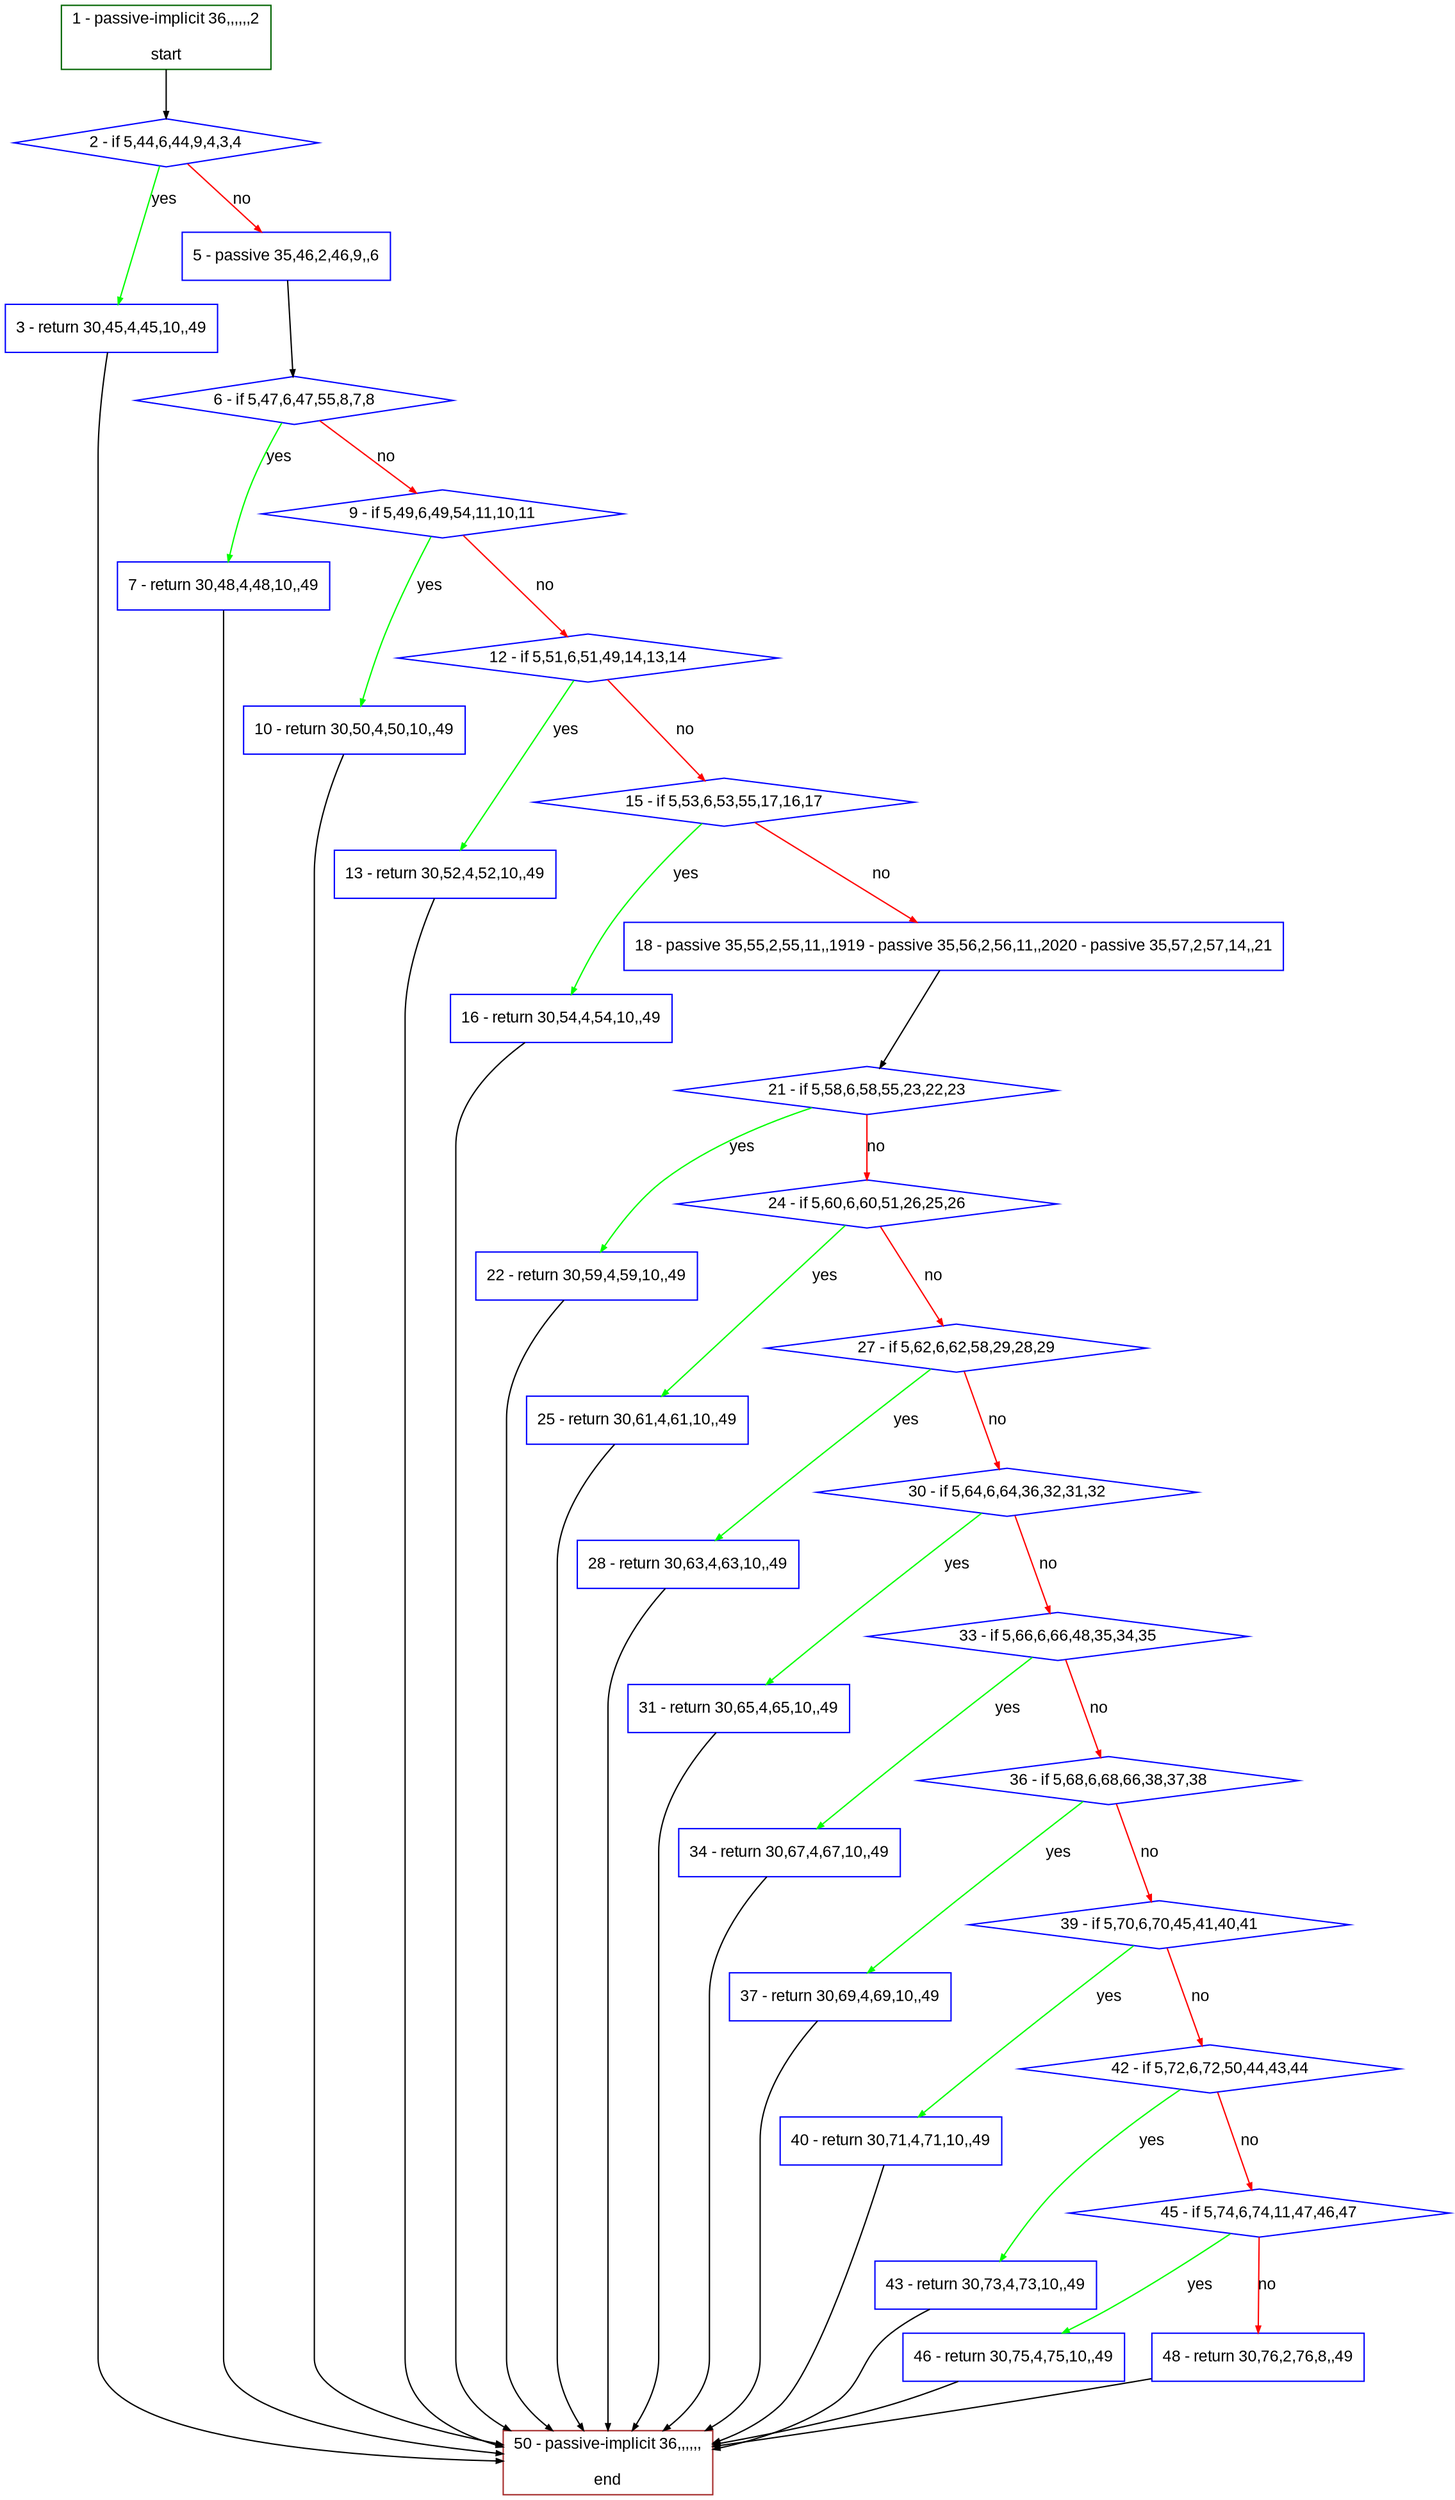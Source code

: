 digraph "" {
  graph [bgcolor="white", fillcolor="#FFFFCC", pack="true", packmode="clust", fontname="Arial", label="", fontsize="12", compound="true", style="rounded,filled"];
  node [node_initialized="no", fillcolor="white", fontname="Arial", label="", color="grey", fontsize="12", fixedsize="false", compound="true", shape="rectangle", style="filled"];
  edge [arrowtail="none", lhead="", fontcolor="black", fontname="Arial", label="", color="black", fontsize="12", arrowhead="normal", arrowsize="0.5", compound="true", ltail="", dir="forward"];
  __N1 [fillcolor="#ffffff", label="2 - if 5,44,6,44,9,4,3,4", color="#0000ff", shape="diamond", style="filled"];
  __N2 [fillcolor="#ffffff", label="1 - passive-implicit 36,,,,,,2\n\nstart", color="#006400", shape="box", style="filled"];
  __N3 [fillcolor="#ffffff", label="3 - return 30,45,4,45,10,,49", color="#0000ff", shape="box", style="filled"];
  __N4 [fillcolor="#ffffff", label="5 - passive 35,46,2,46,9,,6", color="#0000ff", shape="box", style="filled"];
  __N5 [fillcolor="#ffffff", label="50 - passive-implicit 36,,,,,,\n\nend", color="#a52a2a", shape="box", style="filled"];
  __N6 [fillcolor="#ffffff", label="6 - if 5,47,6,47,55,8,7,8", color="#0000ff", shape="diamond", style="filled"];
  __N7 [fillcolor="#ffffff", label="7 - return 30,48,4,48,10,,49", color="#0000ff", shape="box", style="filled"];
  __N8 [fillcolor="#ffffff", label="9 - if 5,49,6,49,54,11,10,11", color="#0000ff", shape="diamond", style="filled"];
  __N9 [fillcolor="#ffffff", label="10 - return 30,50,4,50,10,,49", color="#0000ff", shape="box", style="filled"];
  __N10 [fillcolor="#ffffff", label="12 - if 5,51,6,51,49,14,13,14", color="#0000ff", shape="diamond", style="filled"];
  __N11 [fillcolor="#ffffff", label="13 - return 30,52,4,52,10,,49", color="#0000ff", shape="box", style="filled"];
  __N12 [fillcolor="#ffffff", label="15 - if 5,53,6,53,55,17,16,17", color="#0000ff", shape="diamond", style="filled"];
  __N13 [fillcolor="#ffffff", label="16 - return 30,54,4,54,10,,49", color="#0000ff", shape="box", style="filled"];
  __N14 [fillcolor="#ffffff", label="18 - passive 35,55,2,55,11,,1919 - passive 35,56,2,56,11,,2020 - passive 35,57,2,57,14,,21", color="#0000ff", shape="box", style="filled"];
  __N15 [fillcolor="#ffffff", label="21 - if 5,58,6,58,55,23,22,23", color="#0000ff", shape="diamond", style="filled"];
  __N16 [fillcolor="#ffffff", label="22 - return 30,59,4,59,10,,49", color="#0000ff", shape="box", style="filled"];
  __N17 [fillcolor="#ffffff", label="24 - if 5,60,6,60,51,26,25,26", color="#0000ff", shape="diamond", style="filled"];
  __N18 [fillcolor="#ffffff", label="25 - return 30,61,4,61,10,,49", color="#0000ff", shape="box", style="filled"];
  __N19 [fillcolor="#ffffff", label="27 - if 5,62,6,62,58,29,28,29", color="#0000ff", shape="diamond", style="filled"];
  __N20 [fillcolor="#ffffff", label="28 - return 30,63,4,63,10,,49", color="#0000ff", shape="box", style="filled"];
  __N21 [fillcolor="#ffffff", label="30 - if 5,64,6,64,36,32,31,32", color="#0000ff", shape="diamond", style="filled"];
  __N22 [fillcolor="#ffffff", label="31 - return 30,65,4,65,10,,49", color="#0000ff", shape="box", style="filled"];
  __N23 [fillcolor="#ffffff", label="33 - if 5,66,6,66,48,35,34,35", color="#0000ff", shape="diamond", style="filled"];
  __N24 [fillcolor="#ffffff", label="34 - return 30,67,4,67,10,,49", color="#0000ff", shape="box", style="filled"];
  __N25 [fillcolor="#ffffff", label="36 - if 5,68,6,68,66,38,37,38", color="#0000ff", shape="diamond", style="filled"];
  __N26 [fillcolor="#ffffff", label="37 - return 30,69,4,69,10,,49", color="#0000ff", shape="box", style="filled"];
  __N27 [fillcolor="#ffffff", label="39 - if 5,70,6,70,45,41,40,41", color="#0000ff", shape="diamond", style="filled"];
  __N28 [fillcolor="#ffffff", label="40 - return 30,71,4,71,10,,49", color="#0000ff", shape="box", style="filled"];
  __N29 [fillcolor="#ffffff", label="42 - if 5,72,6,72,50,44,43,44", color="#0000ff", shape="diamond", style="filled"];
  __N30 [fillcolor="#ffffff", label="43 - return 30,73,4,73,10,,49", color="#0000ff", shape="box", style="filled"];
  __N31 [fillcolor="#ffffff", label="45 - if 5,74,6,74,11,47,46,47", color="#0000ff", shape="diamond", style="filled"];
  __N32 [fillcolor="#ffffff", label="46 - return 30,75,4,75,10,,49", color="#0000ff", shape="box", style="filled"];
  __N33 [fillcolor="#ffffff", label="48 - return 30,76,2,76,8,,49", color="#0000ff", shape="box", style="filled"];
  __N2 -> __N1 [arrowtail="none", color="#000000", label="", arrowhead="normal", dir="forward"];
  __N1 -> __N3 [arrowtail="none", color="#00ff00", label="yes", arrowhead="normal", dir="forward"];
  __N1 -> __N4 [arrowtail="none", color="#ff0000", label="no", arrowhead="normal", dir="forward"];
  __N3 -> __N5 [arrowtail="none", color="#000000", label="", arrowhead="normal", dir="forward"];
  __N4 -> __N6 [arrowtail="none", color="#000000", label="", arrowhead="normal", dir="forward"];
  __N6 -> __N7 [arrowtail="none", color="#00ff00", label="yes", arrowhead="normal", dir="forward"];
  __N6 -> __N8 [arrowtail="none", color="#ff0000", label="no", arrowhead="normal", dir="forward"];
  __N7 -> __N5 [arrowtail="none", color="#000000", label="", arrowhead="normal", dir="forward"];
  __N8 -> __N9 [arrowtail="none", color="#00ff00", label="yes", arrowhead="normal", dir="forward"];
  __N8 -> __N10 [arrowtail="none", color="#ff0000", label="no", arrowhead="normal", dir="forward"];
  __N9 -> __N5 [arrowtail="none", color="#000000", label="", arrowhead="normal", dir="forward"];
  __N10 -> __N11 [arrowtail="none", color="#00ff00", label="yes", arrowhead="normal", dir="forward"];
  __N10 -> __N12 [arrowtail="none", color="#ff0000", label="no", arrowhead="normal", dir="forward"];
  __N11 -> __N5 [arrowtail="none", color="#000000", label="", arrowhead="normal", dir="forward"];
  __N12 -> __N13 [arrowtail="none", color="#00ff00", label="yes", arrowhead="normal", dir="forward"];
  __N12 -> __N14 [arrowtail="none", color="#ff0000", label="no", arrowhead="normal", dir="forward"];
  __N13 -> __N5 [arrowtail="none", color="#000000", label="", arrowhead="normal", dir="forward"];
  __N14 -> __N15 [arrowtail="none", color="#000000", label="", arrowhead="normal", dir="forward"];
  __N15 -> __N16 [arrowtail="none", color="#00ff00", label="yes", arrowhead="normal", dir="forward"];
  __N15 -> __N17 [arrowtail="none", color="#ff0000", label="no", arrowhead="normal", dir="forward"];
  __N16 -> __N5 [arrowtail="none", color="#000000", label="", arrowhead="normal", dir="forward"];
  __N17 -> __N18 [arrowtail="none", color="#00ff00", label="yes", arrowhead="normal", dir="forward"];
  __N17 -> __N19 [arrowtail="none", color="#ff0000", label="no", arrowhead="normal", dir="forward"];
  __N18 -> __N5 [arrowtail="none", color="#000000", label="", arrowhead="normal", dir="forward"];
  __N19 -> __N20 [arrowtail="none", color="#00ff00", label="yes", arrowhead="normal", dir="forward"];
  __N19 -> __N21 [arrowtail="none", color="#ff0000", label="no", arrowhead="normal", dir="forward"];
  __N20 -> __N5 [arrowtail="none", color="#000000", label="", arrowhead="normal", dir="forward"];
  __N21 -> __N22 [arrowtail="none", color="#00ff00", label="yes", arrowhead="normal", dir="forward"];
  __N21 -> __N23 [arrowtail="none", color="#ff0000", label="no", arrowhead="normal", dir="forward"];
  __N22 -> __N5 [arrowtail="none", color="#000000", label="", arrowhead="normal", dir="forward"];
  __N23 -> __N24 [arrowtail="none", color="#00ff00", label="yes", arrowhead="normal", dir="forward"];
  __N23 -> __N25 [arrowtail="none", color="#ff0000", label="no", arrowhead="normal", dir="forward"];
  __N24 -> __N5 [arrowtail="none", color="#000000", label="", arrowhead="normal", dir="forward"];
  __N25 -> __N26 [arrowtail="none", color="#00ff00", label="yes", arrowhead="normal", dir="forward"];
  __N25 -> __N27 [arrowtail="none", color="#ff0000", label="no", arrowhead="normal", dir="forward"];
  __N26 -> __N5 [arrowtail="none", color="#000000", label="", arrowhead="normal", dir="forward"];
  __N27 -> __N28 [arrowtail="none", color="#00ff00", label="yes", arrowhead="normal", dir="forward"];
  __N27 -> __N29 [arrowtail="none", color="#ff0000", label="no", arrowhead="normal", dir="forward"];
  __N28 -> __N5 [arrowtail="none", color="#000000", label="", arrowhead="normal", dir="forward"];
  __N29 -> __N30 [arrowtail="none", color="#00ff00", label="yes", arrowhead="normal", dir="forward"];
  __N29 -> __N31 [arrowtail="none", color="#ff0000", label="no", arrowhead="normal", dir="forward"];
  __N30 -> __N5 [arrowtail="none", color="#000000", label="", arrowhead="normal", dir="forward"];
  __N31 -> __N32 [arrowtail="none", color="#00ff00", label="yes", arrowhead="normal", dir="forward"];
  __N31 -> __N33 [arrowtail="none", color="#ff0000", label="no", arrowhead="normal", dir="forward"];
  __N32 -> __N5 [arrowtail="none", color="#000000", label="", arrowhead="normal", dir="forward"];
  __N33 -> __N5 [arrowtail="none", color="#000000", label="", arrowhead="normal", dir="forward"];
}
